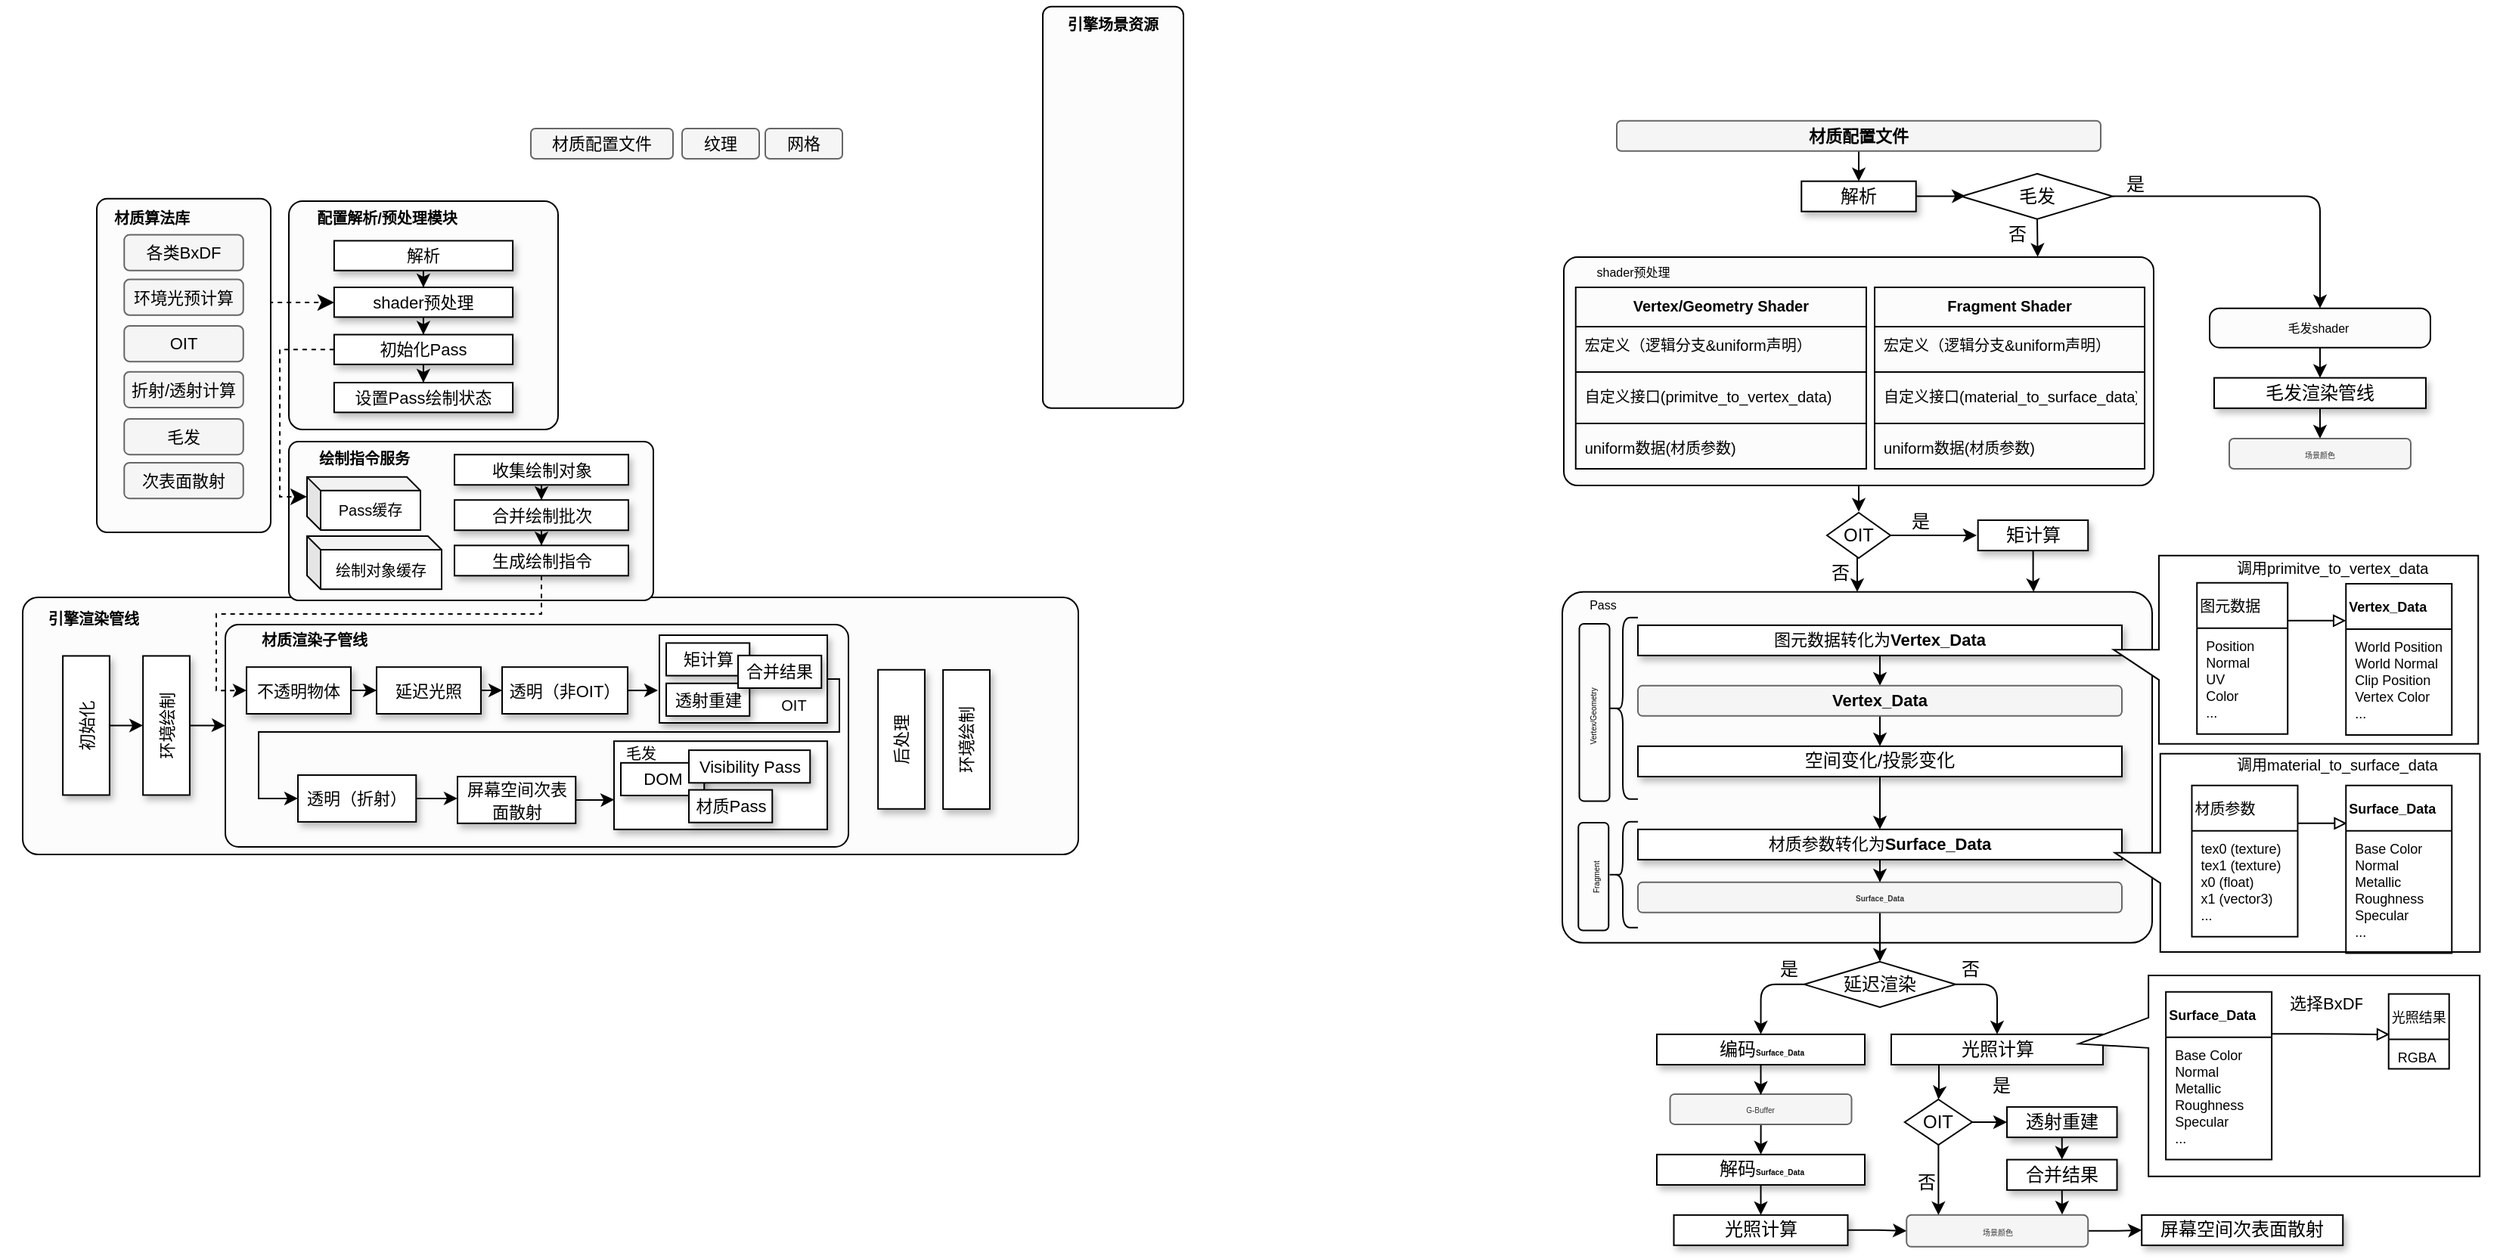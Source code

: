 <mxfile version="20.8.3" type="github">
  <diagram id="rjo74vok-zISJOvy7XTI" name="第 1 页">
    <mxGraphModel dx="2250" dy="990" grid="0" gridSize="10" guides="1" tooltips="1" connect="1" arrows="1" fold="1" page="0" pageScale="1" pageWidth="827" pageHeight="1169" math="0" shadow="0">
      <root>
        <mxCell id="0" />
        <mxCell id="1" parent="0" />
        <mxCell id="yg6qJDh1cPCUDTVsvtTC-159" value="" style="rounded=1;whiteSpace=wrap;html=1;shadow=0;glass=0;sketch=0;fontSize=5;fillColor=#FCFCFC;arcSize=6;" vertex="1" parent="1">
          <mxGeometry x="-969" y="321" width="698" height="170" as="geometry" />
        </mxCell>
        <mxCell id="tUKbnSFkeA9dqwj0QO37-302" style="edgeStyle=orthogonalEdgeStyle;rounded=1;orthogonalLoop=1;jettySize=auto;html=1;entryX=0.5;entryY=0;entryDx=0;entryDy=0;fontSize=8;endArrow=classic;endFill=1;" parent="1" source="tUKbnSFkeA9dqwj0QO37-298" target="tUKbnSFkeA9dqwj0QO37-287" edge="1">
          <mxGeometry relative="1" as="geometry" />
        </mxCell>
        <mxCell id="tUKbnSFkeA9dqwj0QO37-298" value="" style="rounded=1;whiteSpace=wrap;html=1;shadow=0;glass=0;sketch=0;fontSize=5;fillColor=#FCFCFC;arcSize=25;" parent="1" vertex="1">
          <mxGeometry x="477" y="129.84" width="146" height="26" as="geometry" />
        </mxCell>
        <mxCell id="tUKbnSFkeA9dqwj0QO37-283" style="edgeStyle=orthogonalEdgeStyle;rounded=1;orthogonalLoop=1;jettySize=auto;html=1;exitX=0.5;exitY=1;exitDx=0;exitDy=0;entryX=0.5;entryY=0;entryDx=0;entryDy=0;fontSize=8;endArrow=classic;endFill=1;" parent="1" target="tUKbnSFkeA9dqwj0QO37-48" edge="1">
          <mxGeometry relative="1" as="geometry">
            <mxPoint x="244" y="289.59" as="sourcePoint" />
          </mxGeometry>
        </mxCell>
        <mxCell id="yg6qJDh1cPCUDTVsvtTC-1" style="edgeStyle=orthogonalEdgeStyle;rounded=0;orthogonalLoop=1;jettySize=auto;html=1;exitX=0.5;exitY=1;exitDx=0;exitDy=0;fontSize=10;" edge="1" parent="1" source="tUKbnSFkeA9dqwj0QO37-219">
          <mxGeometry relative="1" as="geometry">
            <mxPoint x="245" y="264.364" as="targetPoint" />
          </mxGeometry>
        </mxCell>
        <mxCell id="tUKbnSFkeA9dqwj0QO37-219" value="" style="rounded=1;whiteSpace=wrap;html=1;shadow=0;glass=0;sketch=0;fontSize=5;fillColor=#FCFCFC;arcSize=6;" parent="1" vertex="1">
          <mxGeometry x="50" y="96" width="390" height="151" as="geometry" />
        </mxCell>
        <mxCell id="tUKbnSFkeA9dqwj0QO37-48" value="" style="rounded=1;whiteSpace=wrap;html=1;shadow=0;glass=0;sketch=0;fontSize=5;fillColor=#FCFCFC;arcSize=6;" parent="1" vertex="1">
          <mxGeometry x="49" y="317.43" width="390" height="232" as="geometry" />
        </mxCell>
        <mxCell id="tUKbnSFkeA9dqwj0QO37-85" style="edgeStyle=orthogonalEdgeStyle;rounded=1;orthogonalLoop=1;jettySize=auto;html=1;entryX=0.5;entryY=0;entryDx=0;entryDy=0;fontSize=17;" parent="1" source="tUKbnSFkeA9dqwj0QO37-31" target="tUKbnSFkeA9dqwj0QO37-55" edge="1">
          <mxGeometry relative="1" as="geometry" />
        </mxCell>
        <mxCell id="tUKbnSFkeA9dqwj0QO37-31" value="&lt;font style=&quot;font-size: 11px;&quot;&gt;&lt;span style=&quot;font-size: 11px;&quot;&gt;材质参数转化为&lt;/span&gt;&lt;b style=&quot;font-size: 11px;&quot;&gt;Surface_Data&lt;/b&gt;&lt;/font&gt;" style="rounded=0;whiteSpace=wrap;html=1;fontSize=12;glass=0;strokeWidth=1;shadow=1;" parent="1" vertex="1">
          <mxGeometry x="99" y="474.43" width="320" height="20" as="geometry" />
        </mxCell>
        <mxCell id="tUKbnSFkeA9dqwj0QO37-135" style="edgeStyle=orthogonalEdgeStyle;rounded=1;orthogonalLoop=1;jettySize=auto;html=1;entryX=0.5;entryY=0;entryDx=0;entryDy=0;fontSize=12;" parent="1" source="tUKbnSFkeA9dqwj0QO37-43" target="tUKbnSFkeA9dqwj0QO37-87" edge="1">
          <mxGeometry relative="1" as="geometry" />
        </mxCell>
        <mxCell id="tUKbnSFkeA9dqwj0QO37-43" value="G-Buffer" style="rounded=1;whiteSpace=wrap;html=1;shadow=0;glass=0;sketch=0;fontSize=5;fillColor=#f5f5f5;fontColor=#333333;strokeColor=#666666;" parent="1" vertex="1">
          <mxGeometry x="120.25" y="649.44" width="120" height="20" as="geometry" />
        </mxCell>
        <mxCell id="B5aVXFW-BJuEiM90mPMr-1" style="edgeStyle=orthogonalEdgeStyle;rounded=0;orthogonalLoop=1;jettySize=auto;html=1;entryX=0;entryY=0.5;entryDx=0;entryDy=0;" parent="1" source="tUKbnSFkeA9dqwj0QO37-46" target="tUKbnSFkeA9dqwj0QO37-68" edge="1">
          <mxGeometry relative="1" as="geometry" />
        </mxCell>
        <mxCell id="tUKbnSFkeA9dqwj0QO37-46" value="光照计算" style="rounded=0;whiteSpace=wrap;html=1;fontSize=12;glass=0;strokeWidth=1;shadow=1;" parent="1" vertex="1">
          <mxGeometry x="122.75" y="729.43" width="115" height="20" as="geometry" />
        </mxCell>
        <mxCell id="yg6qJDh1cPCUDTVsvtTC-13" style="edgeStyle=orthogonalEdgeStyle;rounded=0;orthogonalLoop=1;jettySize=auto;html=1;exitX=0.5;exitY=1;exitDx=0;exitDy=0;entryX=0.5;entryY=0;entryDx=0;entryDy=0;entryPerimeter=0;fontSize=10;" edge="1" parent="1" source="tUKbnSFkeA9dqwj0QO37-47" target="yg6qJDh1cPCUDTVsvtTC-11">
          <mxGeometry relative="1" as="geometry">
            <Array as="points">
              <mxPoint x="298" y="630" />
              <mxPoint x="298" y="650" />
            </Array>
          </mxGeometry>
        </mxCell>
        <mxCell id="tUKbnSFkeA9dqwj0QO37-47" value="光照计算" style="rounded=0;whiteSpace=wrap;html=1;fontSize=12;glass=0;strokeWidth=1;shadow=1;" parent="1" vertex="1">
          <mxGeometry x="266.5" y="609.93" width="140" height="20.079" as="geometry" />
        </mxCell>
        <mxCell id="tUKbnSFkeA9dqwj0QO37-50" value="Fragment" style="text;html=1;strokeColor=none;fillColor=none;align=center;verticalAlign=middle;whiteSpace=wrap;rounded=0;shadow=0;glass=0;sketch=0;fontSize=5;rotation=270;" parent="1" vertex="1">
          <mxGeometry x="40.26" y="490.59" width="60" height="30" as="geometry" />
        </mxCell>
        <mxCell id="tUKbnSFkeA9dqwj0QO37-128" value="" style="edgeStyle=orthogonalEdgeStyle;rounded=1;orthogonalLoop=1;jettySize=auto;html=1;fontSize=12;exitX=0.5;exitY=1;exitDx=0;exitDy=0;" parent="1" source="tUKbnSFkeA9dqwj0QO37-55" target="tUKbnSFkeA9dqwj0QO37-127" edge="1">
          <mxGeometry relative="1" as="geometry">
            <mxPoint x="259" y="541.93" as="sourcePoint" />
          </mxGeometry>
        </mxCell>
        <mxCell id="tUKbnSFkeA9dqwj0QO37-55" value="&lt;b&gt;Surface_Data&lt;/b&gt;" style="rounded=1;whiteSpace=wrap;html=1;shadow=0;glass=0;sketch=0;fontSize=5;fillColor=#f5f5f5;fontColor=#333333;strokeColor=#666666;" parent="1" vertex="1">
          <mxGeometry x="99" y="509.43" width="320" height="20" as="geometry" />
        </mxCell>
        <mxCell id="B5aVXFW-BJuEiM90mPMr-5" style="edgeStyle=orthogonalEdgeStyle;rounded=0;orthogonalLoop=1;jettySize=auto;html=1;" parent="1" source="tUKbnSFkeA9dqwj0QO37-68" target="B5aVXFW-BJuEiM90mPMr-4" edge="1">
          <mxGeometry relative="1" as="geometry" />
        </mxCell>
        <mxCell id="tUKbnSFkeA9dqwj0QO37-68" value="场景颜色" style="rounded=1;whiteSpace=wrap;html=1;shadow=0;glass=0;sketch=0;fontSize=5;fillColor=#f5f5f5;fontColor=#333333;strokeColor=#666666;" parent="1" vertex="1">
          <mxGeometry x="276.61" y="729.43" width="120" height="21" as="geometry" />
        </mxCell>
        <mxCell id="tUKbnSFkeA9dqwj0QO37-136" style="edgeStyle=orthogonalEdgeStyle;rounded=1;orthogonalLoop=1;jettySize=auto;html=1;entryX=0.5;entryY=0;entryDx=0;entryDy=0;fontSize=12;" parent="1" source="tUKbnSFkeA9dqwj0QO37-81" target="tUKbnSFkeA9dqwj0QO37-43" edge="1">
          <mxGeometry relative="1" as="geometry" />
        </mxCell>
        <mxCell id="tUKbnSFkeA9dqwj0QO37-81" value="编码&lt;b style=&quot;font-size: 5px;&quot;&gt;Surface_Data&lt;/b&gt;" style="rounded=0;whiteSpace=wrap;html=1;fontSize=12;glass=0;strokeWidth=1;shadow=1;" parent="1" vertex="1">
          <mxGeometry x="111.5" y="609.93" width="137.5" height="20.079" as="geometry" />
        </mxCell>
        <mxCell id="tUKbnSFkeA9dqwj0QO37-91" style="edgeStyle=orthogonalEdgeStyle;rounded=1;orthogonalLoop=1;jettySize=auto;html=1;exitX=0.5;exitY=1;exitDx=0;exitDy=0;entryX=0.5;entryY=0;entryDx=0;entryDy=0;fontSize=17;" parent="1" source="tUKbnSFkeA9dqwj0QO37-87" target="tUKbnSFkeA9dqwj0QO37-46" edge="1">
          <mxGeometry relative="1" as="geometry" />
        </mxCell>
        <mxCell id="tUKbnSFkeA9dqwj0QO37-87" value="解码&lt;b style=&quot;font-size: 5px;&quot;&gt;Surface_Data&lt;/b&gt;" style="rounded=0;whiteSpace=wrap;html=1;fontSize=12;glass=0;strokeWidth=1;shadow=1;" parent="1" vertex="1">
          <mxGeometry x="111.5" y="689.43" width="137.5" height="20.079" as="geometry" />
        </mxCell>
        <mxCell id="tUKbnSFkeA9dqwj0QO37-96" style="edgeStyle=orthogonalEdgeStyle;rounded=1;orthogonalLoop=1;jettySize=auto;html=1;entryX=0.5;entryY=0;entryDx=0;entryDy=0;fontSize=17;" parent="1" source="tUKbnSFkeA9dqwj0QO37-97" target="tUKbnSFkeA9dqwj0QO37-100" edge="1">
          <mxGeometry relative="1" as="geometry" />
        </mxCell>
        <mxCell id="tUKbnSFkeA9dqwj0QO37-97" value="&lt;font style=&quot;font-size: 11px;&quot;&gt;图元数据转化为&lt;b style=&quot;font-size: 11px;&quot;&gt;Vertex_Data&lt;/b&gt;&lt;/font&gt;" style="rounded=0;whiteSpace=wrap;html=1;fontSize=12;glass=0;strokeWidth=1;shadow=1;" parent="1" vertex="1">
          <mxGeometry x="99" y="339.43" width="320" height="20" as="geometry" />
        </mxCell>
        <mxCell id="tUKbnSFkeA9dqwj0QO37-103" style="edgeStyle=orthogonalEdgeStyle;rounded=1;orthogonalLoop=1;jettySize=auto;html=1;exitX=0.5;exitY=1;exitDx=0;exitDy=0;entryX=0.5;entryY=0;entryDx=0;entryDy=0;fontSize=11;" parent="1" source="tUKbnSFkeA9dqwj0QO37-98" target="tUKbnSFkeA9dqwj0QO37-31" edge="1">
          <mxGeometry relative="1" as="geometry" />
        </mxCell>
        <mxCell id="tUKbnSFkeA9dqwj0QO37-98" value="空间变化/投影变化" style="rounded=0;whiteSpace=wrap;html=1;fontSize=12;glass=0;strokeWidth=1;shadow=1;" parent="1" vertex="1">
          <mxGeometry x="99" y="419.43" width="320" height="20.079" as="geometry" />
        </mxCell>
        <mxCell id="tUKbnSFkeA9dqwj0QO37-102" value="" style="edgeStyle=orthogonalEdgeStyle;rounded=1;orthogonalLoop=1;jettySize=auto;html=1;fontSize=11;" parent="1" source="tUKbnSFkeA9dqwj0QO37-100" target="tUKbnSFkeA9dqwj0QO37-98" edge="1">
          <mxGeometry relative="1" as="geometry" />
        </mxCell>
        <mxCell id="tUKbnSFkeA9dqwj0QO37-100" value="&lt;b style=&quot;color: rgb(0, 0, 0); font-size: 11px;&quot;&gt;Vertex_Data&lt;/b&gt;" style="rounded=1;whiteSpace=wrap;html=1;shadow=0;glass=0;sketch=0;fontSize=5;fillColor=#f5f5f5;fontColor=#333333;strokeColor=#666666;" parent="1" vertex="1">
          <mxGeometry x="99" y="379.43" width="320" height="20" as="geometry" />
        </mxCell>
        <mxCell id="tUKbnSFkeA9dqwj0QO37-113" value="是" style="text;html=1;strokeColor=none;fillColor=none;align=center;verticalAlign=middle;whiteSpace=wrap;rounded=0;shadow=0;glass=0;dashed=1;sketch=0;fontSize=12;" parent="1" vertex="1">
          <mxGeometry x="169" y="551.93" width="60" height="30" as="geometry" />
        </mxCell>
        <mxCell id="tUKbnSFkeA9dqwj0QO37-115" value="否" style="text;html=1;strokeColor=none;fillColor=none;align=center;verticalAlign=middle;whiteSpace=wrap;rounded=0;shadow=0;glass=0;dashed=1;sketch=0;fontSize=12;" parent="1" vertex="1">
          <mxGeometry x="289" y="551.93" width="60" height="30" as="geometry" />
        </mxCell>
        <mxCell id="tUKbnSFkeA9dqwj0QO37-118" value="" style="shape=curlyBracket;whiteSpace=wrap;html=1;rounded=1;flipH=1;labelPosition=right;verticalLabelPosition=middle;align=left;verticalAlign=middle;shadow=0;glass=0;sketch=0;strokeColor=#030303;fontSize=12;fillColor=default;rotation=-180;" parent="1" vertex="1">
          <mxGeometry x="79" y="334.43" width="20" height="120" as="geometry" />
        </mxCell>
        <mxCell id="tUKbnSFkeA9dqwj0QO37-119" value="" style="shape=curlyBracket;whiteSpace=wrap;html=1;rounded=1;flipH=1;labelPosition=right;verticalLabelPosition=middle;align=left;verticalAlign=middle;shadow=0;glass=0;sketch=0;strokeColor=#030303;fontSize=12;fillColor=default;rotation=-180;" parent="1" vertex="1">
          <mxGeometry x="79" y="469.43" width="20" height="70" as="geometry" />
        </mxCell>
        <mxCell id="tUKbnSFkeA9dqwj0QO37-129" style="edgeStyle=orthogonalEdgeStyle;rounded=1;orthogonalLoop=1;jettySize=auto;html=1;entryX=0.5;entryY=0;entryDx=0;entryDy=0;fontSize=12;exitX=0;exitY=0.5;exitDx=0;exitDy=0;exitPerimeter=0;" parent="1" source="tUKbnSFkeA9dqwj0QO37-127" target="tUKbnSFkeA9dqwj0QO37-81" edge="1">
          <mxGeometry relative="1" as="geometry" />
        </mxCell>
        <mxCell id="tUKbnSFkeA9dqwj0QO37-130" style="edgeStyle=orthogonalEdgeStyle;rounded=1;orthogonalLoop=1;jettySize=auto;html=1;entryX=0.5;entryY=0;entryDx=0;entryDy=0;fontSize=12;exitX=1;exitY=0.5;exitDx=0;exitDy=0;exitPerimeter=0;" parent="1" source="tUKbnSFkeA9dqwj0QO37-127" target="tUKbnSFkeA9dqwj0QO37-47" edge="1">
          <mxGeometry relative="1" as="geometry" />
        </mxCell>
        <mxCell id="tUKbnSFkeA9dqwj0QO37-127" value="延迟渲染" style="strokeWidth=1;html=1;shape=mxgraph.flowchart.decision;whiteSpace=wrap;rounded=1;shadow=0;glass=0;sketch=0;strokeColor=#030303;fontSize=12;fillColor=default;" parent="1" vertex="1">
          <mxGeometry x="209" y="561.93" width="100" height="30" as="geometry" />
        </mxCell>
        <mxCell id="tUKbnSFkeA9dqwj0QO37-139" value="" style="rounded=1;whiteSpace=wrap;html=1;shadow=0;glass=0;sketch=0;strokeColor=default;strokeWidth=1;fontSize=12;fillColor=none;rotation=-90;" parent="1" vertex="1">
          <mxGeometry x="34" y="495.59" width="71.25" height="20" as="geometry" />
        </mxCell>
        <mxCell id="tUKbnSFkeA9dqwj0QO37-162" value="Vertex/Geometry Shader" style="swimlane;fontStyle=1;align=center;verticalAlign=top;childLayout=stackLayout;horizontal=1;startSize=26;horizontalStack=0;resizeParent=1;resizeParentMax=0;resizeLast=0;collapsible=1;marginBottom=0;rounded=0;shadow=0;glass=0;sketch=0;strokeColor=default;strokeWidth=1;fontSize=10;fillColor=none;swimlaneFillColor=none;" parent="1" vertex="1">
          <mxGeometry x="57.87" y="116" width="192.13" height="120" as="geometry" />
        </mxCell>
        <mxCell id="tUKbnSFkeA9dqwj0QO37-163" value="宏定义（逻辑分支&amp;uniform声明）" style="text;strokeColor=none;fillColor=none;align=left;verticalAlign=top;spacingLeft=4;spacingRight=4;overflow=hidden;rotatable=0;points=[[0,0.5],[1,0.5]];portConstraint=eastwest;rounded=1;shadow=0;glass=0;sketch=0;strokeWidth=1;fontSize=10;noLabel=0;" parent="tUKbnSFkeA9dqwj0QO37-162" vertex="1">
          <mxGeometry y="26" width="192.13" height="26" as="geometry" />
        </mxCell>
        <mxCell id="tUKbnSFkeA9dqwj0QO37-164" value="" style="line;strokeWidth=1;fillColor=none;align=left;verticalAlign=middle;spacingTop=-1;spacingLeft=3;spacingRight=3;rotatable=0;labelPosition=right;points=[];portConstraint=eastwest;strokeColor=inherit;rounded=1;shadow=0;glass=0;sketch=0;fontSize=12;" parent="tUKbnSFkeA9dqwj0QO37-162" vertex="1">
          <mxGeometry y="52" width="192.13" height="8" as="geometry" />
        </mxCell>
        <mxCell id="tUKbnSFkeA9dqwj0QO37-165" value="自定义接口(primitve_to_vertex_data)" style="text;strokeColor=none;fillColor=none;align=left;verticalAlign=top;spacingLeft=4;spacingRight=4;overflow=hidden;rotatable=0;points=[[0,0.5],[1,0.5]];portConstraint=eastwest;rounded=1;shadow=0;glass=0;sketch=0;strokeWidth=1;fontSize=10;" parent="tUKbnSFkeA9dqwj0QO37-162" vertex="1">
          <mxGeometry y="60" width="192.13" height="26" as="geometry" />
        </mxCell>
        <mxCell id="tUKbnSFkeA9dqwj0QO37-209" value="" style="line;strokeWidth=1;fillColor=none;align=left;verticalAlign=middle;spacingTop=-1;spacingLeft=3;spacingRight=3;rotatable=0;labelPosition=right;points=[];portConstraint=eastwest;strokeColor=inherit;rounded=1;shadow=0;glass=0;sketch=0;fontSize=12;" parent="tUKbnSFkeA9dqwj0QO37-162" vertex="1">
          <mxGeometry y="86" width="192.13" height="8" as="geometry" />
        </mxCell>
        <mxCell id="tUKbnSFkeA9dqwj0QO37-208" value="uniform数据(材质参数)" style="text;strokeColor=none;fillColor=none;align=left;verticalAlign=top;spacingLeft=4;spacingRight=4;overflow=hidden;rotatable=0;points=[[0,0.5],[1,0.5]];portConstraint=eastwest;rounded=1;shadow=0;glass=0;sketch=0;strokeWidth=1;fontSize=10;" parent="tUKbnSFkeA9dqwj0QO37-162" vertex="1">
          <mxGeometry y="94" width="192.13" height="26" as="geometry" />
        </mxCell>
        <mxCell id="tUKbnSFkeA9dqwj0QO37-178" value="" style="shape=callout;whiteSpace=wrap;html=1;perimeter=calloutPerimeter;rounded=1;shadow=0;glass=0;sketch=0;strokeColor=default;strokeWidth=1;fontSize=13;fillColor=default;rotation=90;arcSize=0;" parent="1" vertex="1">
          <mxGeometry x="471.8" y="235" width="124.5" height="241.13" as="geometry" />
        </mxCell>
        <mxCell id="tUKbnSFkeA9dqwj0QO37-160" value="Vertex_Data" style="swimlane;childLayout=stackLayout;horizontal=1;startSize=30;horizontalStack=0;rounded=0;fontSize=9;fontStyle=1;strokeWidth=1;resizeParent=0;resizeLast=1;shadow=0;dashed=0;align=left;glass=0;sketch=0;strokeColor=default;fillColor=none;" parent="1" vertex="1">
          <mxGeometry x="567.14" y="311.98" width="70" height="100" as="geometry" />
        </mxCell>
        <mxCell id="tUKbnSFkeA9dqwj0QO37-161" value="World Position&#xa;World Normal&#xa;Clip Position&#xa;Vertex Color&#xa;...&#xa;" style="align=left;strokeColor=none;fillColor=none;spacingLeft=4;fontSize=9;verticalAlign=top;resizable=0;rotatable=0;part=1;rounded=1;shadow=0;glass=0;sketch=0;strokeWidth=1;" parent="tUKbnSFkeA9dqwj0QO37-160" vertex="1">
          <mxGeometry y="30" width="70" height="70" as="geometry" />
        </mxCell>
        <mxCell id="tUKbnSFkeA9dqwj0QO37-183" style="edgeStyle=orthogonalEdgeStyle;rounded=1;orthogonalLoop=1;jettySize=auto;html=1;exitX=0.5;exitY=1;exitDx=0;exitDy=0;fontSize=9;" parent="tUKbnSFkeA9dqwj0QO37-160" edge="1">
          <mxGeometry relative="1" as="geometry">
            <mxPoint x="35" y="76.5" as="sourcePoint" />
            <mxPoint x="35" y="76.5" as="targetPoint" />
          </mxGeometry>
        </mxCell>
        <mxCell id="tUKbnSFkeA9dqwj0QO37-230" style="edgeStyle=orthogonalEdgeStyle;rounded=1;orthogonalLoop=1;jettySize=auto;html=1;exitX=1;exitY=0.25;exitDx=0;exitDy=0;entryX=0;entryY=0.25;entryDx=0;entryDy=0;fontSize=11;endArrow=block;endFill=0;" parent="1" source="tUKbnSFkeA9dqwj0QO37-180" target="tUKbnSFkeA9dqwj0QO37-160" edge="1">
          <mxGeometry relative="1" as="geometry" />
        </mxCell>
        <mxCell id="tUKbnSFkeA9dqwj0QO37-180" value="图元数据" style="swimlane;childLayout=stackLayout;horizontal=1;startSize=30;horizontalStack=0;rounded=0;fontSize=10;fontStyle=0;strokeWidth=1;resizeParent=0;resizeLast=1;shadow=0;dashed=0;align=left;glass=0;sketch=0;strokeColor=default;fillColor=none;" parent="1" vertex="1">
          <mxGeometry x="468.62" y="311.43" width="60" height="100" as="geometry" />
        </mxCell>
        <mxCell id="tUKbnSFkeA9dqwj0QO37-181" value="Position&#xa;Normal&#xa;UV&#xa;Color&#xa;...&#xa;&#xa;" style="align=left;strokeColor=none;fillColor=none;spacingLeft=4;fontSize=9;verticalAlign=top;resizable=0;rotatable=0;part=1;rounded=1;shadow=0;glass=0;sketch=0;strokeWidth=1;" parent="tUKbnSFkeA9dqwj0QO37-180" vertex="1">
          <mxGeometry y="30" width="60" height="70" as="geometry" />
        </mxCell>
        <mxCell id="tUKbnSFkeA9dqwj0QO37-194" value="" style="shape=callout;whiteSpace=wrap;html=1;perimeter=calloutPerimeter;rounded=1;shadow=0;glass=0;sketch=0;strokeColor=default;strokeWidth=1;fontSize=13;fillColor=default;rotation=90;arcSize=0;" parent="1" vertex="1">
          <mxGeometry x="469.5" y="369.25" width="131.102" height="241.338" as="geometry" />
        </mxCell>
        <mxCell id="tUKbnSFkeA9dqwj0QO37-188" value="Surface_Data" style="swimlane;childLayout=stackLayout;horizontal=1;startSize=30;horizontalStack=0;rounded=0;fontSize=9;fontStyle=1;strokeWidth=1;resizeParent=0;resizeLast=1;shadow=0;dashed=0;align=left;glass=0;sketch=0;strokeColor=default;fillColor=none;" parent="1" vertex="1">
          <mxGeometry x="567.14" y="445.43" width="70" height="110.88" as="geometry" />
        </mxCell>
        <mxCell id="tUKbnSFkeA9dqwj0QO37-189" value="Base Color&#xa;Normal&#xa;Metallic&#xa;Roughness&#xa;Specular&#xa;...&#xa;" style="align=left;strokeColor=none;fillColor=none;spacingLeft=4;fontSize=9;verticalAlign=top;resizable=0;rotatable=0;part=1;rounded=1;shadow=0;glass=0;sketch=0;strokeWidth=1;" parent="tUKbnSFkeA9dqwj0QO37-188" vertex="1">
          <mxGeometry y="30" width="70" height="80.88" as="geometry" />
        </mxCell>
        <mxCell id="tUKbnSFkeA9dqwj0QO37-190" style="edgeStyle=orthogonalEdgeStyle;rounded=1;orthogonalLoop=1;jettySize=auto;html=1;exitX=0.5;exitY=1;exitDx=0;exitDy=0;fontSize=9;" parent="tUKbnSFkeA9dqwj0QO37-188" source="tUKbnSFkeA9dqwj0QO37-189" target="tUKbnSFkeA9dqwj0QO37-189" edge="1">
          <mxGeometry relative="1" as="geometry" />
        </mxCell>
        <mxCell id="tUKbnSFkeA9dqwj0QO37-247" style="edgeStyle=orthogonalEdgeStyle;rounded=1;orthogonalLoop=1;jettySize=auto;html=1;exitX=1;exitY=0.25;exitDx=0;exitDy=0;fontSize=11;endArrow=block;endFill=0;entryX=0.009;entryY=0.223;entryDx=0;entryDy=0;entryPerimeter=0;" parent="1" source="tUKbnSFkeA9dqwj0QO37-191" target="tUKbnSFkeA9dqwj0QO37-188" edge="1">
          <mxGeometry relative="1" as="geometry">
            <mxPoint x="575.25" y="465.87" as="targetPoint" />
          </mxGeometry>
        </mxCell>
        <mxCell id="tUKbnSFkeA9dqwj0QO37-191" value="材质参数" style="swimlane;childLayout=stackLayout;horizontal=1;startSize=30;horizontalStack=0;rounded=0;fontSize=10;fontStyle=0;strokeWidth=1;resizeParent=0;resizeLast=1;shadow=0;dashed=0;align=left;glass=0;sketch=0;strokeColor=default;fillColor=none;" parent="1" vertex="1">
          <mxGeometry x="465.25" y="445.43" width="70" height="100" as="geometry" />
        </mxCell>
        <mxCell id="tUKbnSFkeA9dqwj0QO37-192" value="tex0 (texture)&#xa;tex1 (texture)&#xa;x0 (float)&#xa;x1 (vector3)&#xa;...&#xa;" style="align=left;strokeColor=none;fillColor=none;spacingLeft=4;fontSize=9;verticalAlign=top;resizable=0;rotatable=0;part=1;rounded=1;shadow=0;glass=0;sketch=0;strokeWidth=1;" parent="tUKbnSFkeA9dqwj0QO37-191" vertex="1">
          <mxGeometry y="30" width="70" height="70" as="geometry" />
        </mxCell>
        <mxCell id="tUKbnSFkeA9dqwj0QO37-195" value="" style="shape=callout;whiteSpace=wrap;html=1;perimeter=calloutPerimeter;rounded=1;shadow=0;glass=0;sketch=0;strokeColor=default;strokeWidth=1;fontSize=9;fillColor=default;rotation=90;position2=0.34;size=46;position=0.21;arcSize=0;" parent="1" vertex="1">
          <mxGeometry x="456.61" y="504.96" width="132.93" height="265" as="geometry" />
        </mxCell>
        <mxCell id="tUKbnSFkeA9dqwj0QO37-200" value="光照结果" style="swimlane;childLayout=stackLayout;horizontal=1;startSize=30;horizontalStack=0;rounded=0;fontSize=9;fontStyle=0;strokeWidth=1;resizeParent=0;resizeLast=1;shadow=0;dashed=0;align=left;glass=0;sketch=0;strokeColor=default;fillColor=none;" parent="1" vertex="1">
          <mxGeometry x="595.37" y="583.31" width="40" height="49.5" as="geometry" />
        </mxCell>
        <mxCell id="tUKbnSFkeA9dqwj0QO37-201" value="RGBA" style="align=left;strokeColor=none;fillColor=none;spacingLeft=4;fontSize=9;verticalAlign=top;resizable=0;rotatable=0;part=1;rounded=1;shadow=0;glass=0;sketch=0;strokeWidth=1;" parent="tUKbnSFkeA9dqwj0QO37-200" vertex="1">
          <mxGeometry y="30" width="40" height="19.5" as="geometry" />
        </mxCell>
        <mxCell id="tUKbnSFkeA9dqwj0QO37-202" style="edgeStyle=orthogonalEdgeStyle;rounded=1;orthogonalLoop=1;jettySize=auto;html=1;exitX=0.5;exitY=1;exitDx=0;exitDy=0;fontSize=9;" parent="tUKbnSFkeA9dqwj0QO37-200" source="tUKbnSFkeA9dqwj0QO37-201" target="tUKbnSFkeA9dqwj0QO37-201" edge="1">
          <mxGeometry relative="1" as="geometry" />
        </mxCell>
        <mxCell id="tUKbnSFkeA9dqwj0QO37-257" style="edgeStyle=orthogonalEdgeStyle;rounded=1;orthogonalLoop=1;jettySize=auto;html=1;exitX=1;exitY=0.25;exitDx=0;exitDy=0;entryX=0.016;entryY=0.54;entryDx=0;entryDy=0;entryPerimeter=0;fontSize=8;endArrow=block;endFill=0;" parent="1" source="tUKbnSFkeA9dqwj0QO37-205" target="tUKbnSFkeA9dqwj0QO37-200" edge="1">
          <mxGeometry relative="1" as="geometry" />
        </mxCell>
        <mxCell id="tUKbnSFkeA9dqwj0QO37-205" value="Surface_Data" style="swimlane;childLayout=stackLayout;horizontal=1;startSize=30;horizontalStack=0;rounded=0;fontSize=9;fontStyle=1;strokeWidth=1;resizeParent=0;resizeLast=1;shadow=0;dashed=0;align=left;glass=0;sketch=0;strokeColor=default;fillColor=none;" parent="1" vertex="1">
          <mxGeometry x="448.07" y="581.93" width="70" height="110.88" as="geometry" />
        </mxCell>
        <mxCell id="tUKbnSFkeA9dqwj0QO37-206" value="Base Color&#xa;Normal&#xa;Metallic&#xa;Roughness&#xa;Specular&#xa;...&#xa;" style="align=left;strokeColor=none;fillColor=none;spacingLeft=4;fontSize=9;verticalAlign=top;resizable=0;rotatable=0;part=1;rounded=1;shadow=0;glass=0;sketch=0;strokeWidth=1;" parent="tUKbnSFkeA9dqwj0QO37-205" vertex="1">
          <mxGeometry y="30" width="70" height="80.88" as="geometry" />
        </mxCell>
        <mxCell id="tUKbnSFkeA9dqwj0QO37-207" style="edgeStyle=orthogonalEdgeStyle;rounded=1;orthogonalLoop=1;jettySize=auto;html=1;exitX=0.5;exitY=1;exitDx=0;exitDy=0;fontSize=9;" parent="tUKbnSFkeA9dqwj0QO37-205" source="tUKbnSFkeA9dqwj0QO37-206" target="tUKbnSFkeA9dqwj0QO37-206" edge="1">
          <mxGeometry relative="1" as="geometry" />
        </mxCell>
        <mxCell id="tUKbnSFkeA9dqwj0QO37-210" value="Fragment Shader" style="swimlane;fontStyle=1;align=center;verticalAlign=top;childLayout=stackLayout;horizontal=1;startSize=26;horizontalStack=0;resizeParent=1;resizeParentMax=0;resizeLast=0;collapsible=1;marginBottom=0;rounded=0;shadow=0;glass=0;sketch=0;strokeColor=default;strokeWidth=1;fontSize=10;fillColor=none;swimlaneFillColor=none;" parent="1" vertex="1">
          <mxGeometry x="255.511" y="116" width="178.52" height="120" as="geometry" />
        </mxCell>
        <mxCell id="tUKbnSFkeA9dqwj0QO37-211" value="宏定义（逻辑分支&amp;uniform声明）" style="text;strokeColor=none;fillColor=none;align=left;verticalAlign=top;spacingLeft=4;spacingRight=4;overflow=hidden;rotatable=0;points=[[0,0.5],[1,0.5]];portConstraint=eastwest;rounded=1;shadow=0;glass=0;sketch=0;strokeWidth=1;fontSize=10;noLabel=0;" parent="tUKbnSFkeA9dqwj0QO37-210" vertex="1">
          <mxGeometry y="26" width="178.52" height="26" as="geometry" />
        </mxCell>
        <mxCell id="tUKbnSFkeA9dqwj0QO37-212" value="" style="line;strokeWidth=1;fillColor=none;align=left;verticalAlign=middle;spacingTop=-1;spacingLeft=3;spacingRight=3;rotatable=0;labelPosition=right;points=[];portConstraint=eastwest;strokeColor=inherit;rounded=1;shadow=0;glass=0;sketch=0;fontSize=12;" parent="tUKbnSFkeA9dqwj0QO37-210" vertex="1">
          <mxGeometry y="52" width="178.52" height="8" as="geometry" />
        </mxCell>
        <mxCell id="tUKbnSFkeA9dqwj0QO37-213" value="自定义接口(material_to_surface_data)" style="text;strokeColor=none;fillColor=none;align=left;verticalAlign=top;spacingLeft=4;spacingRight=4;overflow=hidden;rotatable=0;points=[[0,0.5],[1,0.5]];portConstraint=eastwest;rounded=1;shadow=0;glass=0;sketch=0;strokeWidth=1;fontSize=10;" parent="tUKbnSFkeA9dqwj0QO37-210" vertex="1">
          <mxGeometry y="60" width="178.52" height="26" as="geometry" />
        </mxCell>
        <mxCell id="tUKbnSFkeA9dqwj0QO37-214" value="" style="line;strokeWidth=1;fillColor=none;align=left;verticalAlign=middle;spacingTop=-1;spacingLeft=3;spacingRight=3;rotatable=0;labelPosition=right;points=[];portConstraint=eastwest;strokeColor=inherit;rounded=1;shadow=0;glass=0;sketch=0;fontSize=12;" parent="tUKbnSFkeA9dqwj0QO37-210" vertex="1">
          <mxGeometry y="86" width="178.52" height="8" as="geometry" />
        </mxCell>
        <mxCell id="tUKbnSFkeA9dqwj0QO37-215" value="uniform数据(材质参数)" style="text;strokeColor=none;fillColor=none;align=left;verticalAlign=top;spacingLeft=4;spacingRight=4;overflow=hidden;rotatable=0;points=[[0,0.5],[1,0.5]];portConstraint=eastwest;rounded=1;shadow=0;glass=0;sketch=0;strokeWidth=1;fontSize=10;" parent="tUKbnSFkeA9dqwj0QO37-210" vertex="1">
          <mxGeometry y="94" width="178.52" height="26" as="geometry" />
        </mxCell>
        <mxCell id="tUKbnSFkeA9dqwj0QO37-216" value="" style="rounded=1;whiteSpace=wrap;html=1;shadow=0;glass=0;sketch=0;strokeColor=default;strokeWidth=1;fontSize=12;fillColor=none;rotation=-90;" parent="1" vertex="1">
          <mxGeometry x="11.67" y="387.1" width="117.18" height="20" as="geometry" />
        </mxCell>
        <mxCell id="tUKbnSFkeA9dqwj0QO37-217" value="Vertex/Geometry" style="text;html=1;strokeColor=none;fillColor=none;align=center;verticalAlign=middle;whiteSpace=wrap;rounded=0;shadow=0;glass=0;sketch=0;fontSize=5;rotation=270;" parent="1" vertex="1">
          <mxGeometry x="34" y="384.43" width="70" height="30" as="geometry" />
        </mxCell>
        <mxCell id="tUKbnSFkeA9dqwj0QO37-249" value="调用primitve_to_vertex_data" style="text;strokeColor=none;fillColor=none;align=left;verticalAlign=top;spacingLeft=4;spacingRight=4;overflow=hidden;rotatable=0;points=[[0,0.5],[1,0.5]];portConstraint=eastwest;rounded=1;shadow=0;glass=0;sketch=0;strokeWidth=1;fontSize=10;" parent="1" vertex="1">
          <mxGeometry x="489" y="289.587" width="178.52" height="26" as="geometry" />
        </mxCell>
        <mxCell id="tUKbnSFkeA9dqwj0QO37-252" value="调用material_to_surface_data" style="text;strokeColor=none;fillColor=none;align=left;verticalAlign=top;spacingLeft=4;spacingRight=4;overflow=hidden;rotatable=0;points=[[0,0.5],[1,0.5]];portConstraint=eastwest;rounded=1;shadow=0;glass=0;sketch=0;strokeWidth=1;fontSize=10;" parent="1" vertex="1">
          <mxGeometry x="489" y="419.427" width="178.52" height="26" as="geometry" />
        </mxCell>
        <mxCell id="tUKbnSFkeA9dqwj0QO37-259" value="shader预处理" style="text;html=1;strokeColor=none;fillColor=none;align=center;verticalAlign=middle;whiteSpace=wrap;rounded=0;shadow=0;glass=0;sketch=0;strokeWidth=1;fontSize=8;" parent="1" vertex="1">
          <mxGeometry x="25" y="90.84" width="141.76" height="30" as="geometry" />
        </mxCell>
        <mxCell id="tUKbnSFkeA9dqwj0QO37-269" style="edgeStyle=orthogonalEdgeStyle;rounded=1;orthogonalLoop=1;jettySize=auto;html=1;entryX=0.5;entryY=0;entryDx=0;entryDy=0;fontSize=8;endArrow=classic;endFill=1;" parent="1" source="tUKbnSFkeA9dqwj0QO37-260" target="tUKbnSFkeA9dqwj0QO37-266" edge="1">
          <mxGeometry relative="1" as="geometry" />
        </mxCell>
        <mxCell id="tUKbnSFkeA9dqwj0QO37-260" value="&lt;b style=&quot;color: rgb(0, 0, 0); font-size: 11px;&quot;&gt;材质配置文件&lt;/b&gt;" style="rounded=1;whiteSpace=wrap;html=1;shadow=0;glass=0;sketch=0;fontSize=5;fillColor=#f5f5f5;fontColor=#333333;strokeColor=#666666;" parent="1" vertex="1">
          <mxGeometry x="85" y="5.84" width="320" height="20" as="geometry" />
        </mxCell>
        <mxCell id="tUKbnSFkeA9dqwj0QO37-261" value="选择BxDF" style="text;strokeColor=none;fillColor=none;align=left;verticalAlign=top;spacingLeft=4;spacingRight=4;overflow=hidden;rotatable=0;points=[[0,0.5],[1,0.5]];portConstraint=eastwest;rounded=1;shadow=0;glass=0;sketch=0;strokeWidth=1;fontSize=11;" parent="1" vertex="1">
          <mxGeometry x="524" y="576.43" width="59" height="26" as="geometry" />
        </mxCell>
        <mxCell id="tUKbnSFkeA9dqwj0QO37-290" style="edgeStyle=orthogonalEdgeStyle;rounded=1;orthogonalLoop=1;jettySize=auto;html=1;fontSize=8;endArrow=classic;endFill=1;entryX=0.026;entryY=0.492;entryDx=0;entryDy=0;entryPerimeter=0;" parent="1" source="tUKbnSFkeA9dqwj0QO37-266" target="tUKbnSFkeA9dqwj0QO37-285" edge="1">
          <mxGeometry relative="1" as="geometry">
            <mxPoint x="310" y="55.84" as="targetPoint" />
          </mxGeometry>
        </mxCell>
        <mxCell id="tUKbnSFkeA9dqwj0QO37-266" value="解析" style="rounded=0;whiteSpace=wrap;html=1;fontSize=12;glass=0;strokeWidth=1;shadow=1;" parent="1" vertex="1">
          <mxGeometry x="207.13" y="45.84" width="75.74" height="20" as="geometry" />
        </mxCell>
        <mxCell id="tUKbnSFkeA9dqwj0QO37-293" style="edgeStyle=orthogonalEdgeStyle;rounded=1;orthogonalLoop=1;jettySize=auto;html=1;exitX=0.5;exitY=1;exitDx=0;exitDy=0;exitPerimeter=0;fontSize=8;endArrow=classic;endFill=1;" parent="1" source="tUKbnSFkeA9dqwj0QO37-285" edge="1">
          <mxGeometry relative="1" as="geometry">
            <mxPoint x="363.31" y="95.84" as="targetPoint" />
          </mxGeometry>
        </mxCell>
        <mxCell id="tUKbnSFkeA9dqwj0QO37-306" style="edgeStyle=orthogonalEdgeStyle;rounded=1;orthogonalLoop=1;jettySize=auto;html=1;entryX=0.5;entryY=0;entryDx=0;entryDy=0;fontSize=8;endArrow=classic;endFill=1;" parent="1" source="tUKbnSFkeA9dqwj0QO37-285" target="tUKbnSFkeA9dqwj0QO37-298" edge="1">
          <mxGeometry relative="1" as="geometry" />
        </mxCell>
        <mxCell id="tUKbnSFkeA9dqwj0QO37-285" value="毛发" style="strokeWidth=1;html=1;shape=mxgraph.flowchart.decision;whiteSpace=wrap;rounded=1;shadow=0;glass=0;sketch=0;strokeColor=#030303;fontSize=12;fillColor=default;" parent="1" vertex="1">
          <mxGeometry x="313" y="40.84" width="100" height="30" as="geometry" />
        </mxCell>
        <mxCell id="tUKbnSFkeA9dqwj0QO37-307" style="edgeStyle=orthogonalEdgeStyle;rounded=1;orthogonalLoop=1;jettySize=auto;html=1;entryX=0.5;entryY=0;entryDx=0;entryDy=0;fontSize=8;endArrow=classic;endFill=1;" parent="1" source="tUKbnSFkeA9dqwj0QO37-287" target="tUKbnSFkeA9dqwj0QO37-289" edge="1">
          <mxGeometry relative="1" as="geometry" />
        </mxCell>
        <mxCell id="tUKbnSFkeA9dqwj0QO37-287" value="毛发渲染管线" style="rounded=0;whiteSpace=wrap;html=1;fontSize=12;glass=0;strokeWidth=1;shadow=1;" parent="1" vertex="1">
          <mxGeometry x="480.0" y="175.84" width="140" height="20.079" as="geometry" />
        </mxCell>
        <mxCell id="tUKbnSFkeA9dqwj0QO37-289" value="场景颜色" style="rounded=1;whiteSpace=wrap;html=1;shadow=0;glass=0;sketch=0;fontSize=5;fillColor=#f5f5f5;fontColor=#333333;strokeColor=#666666;" parent="1" vertex="1">
          <mxGeometry x="490.0" y="216" width="120" height="20" as="geometry" />
        </mxCell>
        <mxCell id="tUKbnSFkeA9dqwj0QO37-291" value="是" style="text;html=1;strokeColor=none;fillColor=none;align=center;verticalAlign=middle;whiteSpace=wrap;rounded=0;shadow=0;glass=0;dashed=1;sketch=0;fontSize=12;" parent="1" vertex="1">
          <mxGeometry x="397.607" y="32.842" width="60" height="30" as="geometry" />
        </mxCell>
        <mxCell id="tUKbnSFkeA9dqwj0QO37-292" value="否" style="text;html=1;strokeColor=none;fillColor=none;align=center;verticalAlign=middle;whiteSpace=wrap;rounded=0;shadow=0;glass=0;dashed=1;sketch=0;fontSize=12;" parent="1" vertex="1">
          <mxGeometry x="320" y="65.84" width="60" height="30" as="geometry" />
        </mxCell>
        <mxCell id="tUKbnSFkeA9dqwj0QO37-297" value="毛发shader" style="text;html=1;strokeColor=none;fillColor=none;align=center;verticalAlign=middle;whiteSpace=wrap;rounded=0;shadow=0;glass=0;sketch=0;strokeWidth=1;fontSize=8;" parent="1" vertex="1">
          <mxGeometry x="478.24" y="127.84" width="141.76" height="30" as="geometry" />
        </mxCell>
        <mxCell id="tUKbnSFkeA9dqwj0QO37-309" value="Pass" style="text;html=1;strokeColor=none;fillColor=none;align=center;verticalAlign=middle;whiteSpace=wrap;rounded=0;shadow=0;glass=0;sketch=0;strokeWidth=1;fontSize=8;" parent="1" vertex="1">
          <mxGeometry x="5" y="311.43" width="141.76" height="30" as="geometry" />
        </mxCell>
        <mxCell id="B5aVXFW-BJuEiM90mPMr-4" value="屏幕空间次表面散射" style="rounded=0;whiteSpace=wrap;html=1;fontSize=12;glass=0;strokeWidth=1;shadow=1;" parent="1" vertex="1">
          <mxGeometry x="432.12" y="729.43" width="133" height="20" as="geometry" />
        </mxCell>
        <mxCell id="yg6qJDh1cPCUDTVsvtTC-3" style="edgeStyle=orthogonalEdgeStyle;rounded=0;orthogonalLoop=1;jettySize=auto;html=1;exitX=1;exitY=0.5;exitDx=0;exitDy=0;exitPerimeter=0;fontSize=10;" edge="1" parent="1" source="yg6qJDh1cPCUDTVsvtTC-2">
          <mxGeometry relative="1" as="geometry">
            <mxPoint x="323" y="280" as="targetPoint" />
          </mxGeometry>
        </mxCell>
        <mxCell id="yg6qJDh1cPCUDTVsvtTC-2" value="OIT" style="strokeWidth=1;html=1;shape=mxgraph.flowchart.decision;whiteSpace=wrap;rounded=1;shadow=0;glass=0;sketch=0;strokeColor=#030303;fontSize=12;fillColor=default;" vertex="1" parent="1">
          <mxGeometry x="224" y="265" width="42" height="30" as="geometry" />
        </mxCell>
        <mxCell id="yg6qJDh1cPCUDTVsvtTC-23" style="edgeStyle=orthogonalEdgeStyle;rounded=0;orthogonalLoop=1;jettySize=auto;html=1;entryX=0.799;entryY=0;entryDx=0;entryDy=0;entryPerimeter=0;fontSize=10;" edge="1" parent="1" source="yg6qJDh1cPCUDTVsvtTC-4" target="tUKbnSFkeA9dqwj0QO37-48">
          <mxGeometry relative="1" as="geometry" />
        </mxCell>
        <mxCell id="yg6qJDh1cPCUDTVsvtTC-4" value="矩计算" style="rounded=0;whiteSpace=wrap;html=1;fontSize=12;glass=0;strokeWidth=1;shadow=1;" vertex="1" parent="1">
          <mxGeometry x="323.85" y="269.96" width="72.76" height="20.08" as="geometry" />
        </mxCell>
        <mxCell id="yg6qJDh1cPCUDTVsvtTC-9" value="是" style="text;html=1;strokeColor=none;fillColor=none;align=center;verticalAlign=middle;whiteSpace=wrap;rounded=0;shadow=0;glass=0;dashed=1;sketch=0;fontSize=12;" vertex="1" parent="1">
          <mxGeometry x="255.507" y="256.002" width="60" height="30" as="geometry" />
        </mxCell>
        <mxCell id="yg6qJDh1cPCUDTVsvtTC-10" value="否" style="text;html=1;strokeColor=none;fillColor=none;align=center;verticalAlign=middle;whiteSpace=wrap;rounded=0;shadow=0;glass=0;dashed=1;sketch=0;fontSize=12;" vertex="1" parent="1">
          <mxGeometry x="202.997" y="290.042" width="60" height="30" as="geometry" />
        </mxCell>
        <mxCell id="yg6qJDh1cPCUDTVsvtTC-14" value="" style="edgeStyle=orthogonalEdgeStyle;rounded=0;orthogonalLoop=1;jettySize=auto;html=1;fontSize=10;" edge="1" parent="1" source="yg6qJDh1cPCUDTVsvtTC-11" target="tUKbnSFkeA9dqwj0QO37-68">
          <mxGeometry relative="1" as="geometry">
            <Array as="points">
              <mxPoint x="298" y="722" />
              <mxPoint x="298" y="722" />
            </Array>
          </mxGeometry>
        </mxCell>
        <mxCell id="yg6qJDh1cPCUDTVsvtTC-11" value="OIT" style="strokeWidth=1;html=1;shape=mxgraph.flowchart.decision;whiteSpace=wrap;rounded=1;shadow=0;glass=0;sketch=0;strokeColor=#030303;fontSize=12;fillColor=default;" vertex="1" parent="1">
          <mxGeometry x="275.39" y="653" width="44.61" height="30" as="geometry" />
        </mxCell>
        <mxCell id="yg6qJDh1cPCUDTVsvtTC-17" value="透射重建" style="rounded=0;whiteSpace=wrap;html=1;fontSize=12;glass=0;strokeWidth=1;shadow=1;" vertex="1" parent="1">
          <mxGeometry x="343" y="657.96" width="72.76" height="20.08" as="geometry" />
        </mxCell>
        <mxCell id="yg6qJDh1cPCUDTVsvtTC-19" value="是" style="text;html=1;strokeColor=none;fillColor=none;align=center;verticalAlign=middle;whiteSpace=wrap;rounded=0;shadow=0;glass=0;dashed=1;sketch=0;fontSize=12;" vertex="1" parent="1">
          <mxGeometry x="323" y="632.81" width="33" height="23.19" as="geometry" />
        </mxCell>
        <mxCell id="yg6qJDh1cPCUDTVsvtTC-20" value="否" style="text;html=1;strokeColor=none;fillColor=none;align=center;verticalAlign=middle;whiteSpace=wrap;rounded=0;shadow=0;glass=0;dashed=1;sketch=0;fontSize=12;" vertex="1" parent="1">
          <mxGeometry x="259.997" y="692.812" width="60" height="30" as="geometry" />
        </mxCell>
        <mxCell id="yg6qJDh1cPCUDTVsvtTC-37" style="edgeStyle=orthogonalEdgeStyle;rounded=0;orthogonalLoop=1;jettySize=auto;html=1;exitX=0.5;exitY=1;exitDx=0;exitDy=0;entryX=0.857;entryY=-0.017;entryDx=0;entryDy=0;entryPerimeter=0;fontSize=10;" edge="1" parent="1" source="yg6qJDh1cPCUDTVsvtTC-24" target="tUKbnSFkeA9dqwj0QO37-68">
          <mxGeometry relative="1" as="geometry" />
        </mxCell>
        <mxCell id="yg6qJDh1cPCUDTVsvtTC-24" value="合并结果" style="rounded=0;whiteSpace=wrap;html=1;fontSize=12;glass=0;strokeWidth=1;shadow=1;" vertex="1" parent="1">
          <mxGeometry x="343" y="692.81" width="72.76" height="20.08" as="geometry" />
        </mxCell>
        <mxCell id="yg6qJDh1cPCUDTVsvtTC-27" value="" style="endArrow=classic;html=1;rounded=0;fontSize=10;exitX=1;exitY=0.5;exitDx=0;exitDy=0;exitPerimeter=0;entryX=0;entryY=0.5;entryDx=0;entryDy=0;" edge="1" parent="1" source="yg6qJDh1cPCUDTVsvtTC-11" target="yg6qJDh1cPCUDTVsvtTC-17">
          <mxGeometry width="50" height="50" relative="1" as="geometry">
            <mxPoint x="320" y="686" as="sourcePoint" />
            <mxPoint x="383" y="681" as="targetPoint" />
          </mxGeometry>
        </mxCell>
        <mxCell id="yg6qJDh1cPCUDTVsvtTC-28" value="" style="endArrow=classic;html=1;rounded=0;fontSize=10;exitX=0.5;exitY=1;exitDx=0;exitDy=0;entryX=0.5;entryY=0;entryDx=0;entryDy=0;" edge="1" parent="1" source="yg6qJDh1cPCUDTVsvtTC-17" target="yg6qJDh1cPCUDTVsvtTC-24">
          <mxGeometry width="50" height="50" relative="1" as="geometry">
            <mxPoint x="330" y="678" as="sourcePoint" />
            <mxPoint x="353" y="678" as="targetPoint" />
          </mxGeometry>
        </mxCell>
        <mxCell id="yg6qJDh1cPCUDTVsvtTC-38" value="&lt;span style=&quot;color: rgb(0, 0, 0); font-size: 11px;&quot;&gt;材质配置文件&lt;/span&gt;" style="rounded=1;whiteSpace=wrap;html=1;shadow=0;glass=0;sketch=0;fontSize=5;fillColor=#f5f5f5;fontColor=#333333;strokeColor=#666666;" vertex="1" parent="1">
          <mxGeometry x="-633" y="11" width="94" height="20" as="geometry" />
        </mxCell>
        <mxCell id="yg6qJDh1cPCUDTVsvtTC-41" value="&lt;font color=&quot;#000000&quot;&gt;&lt;span style=&quot;font-size: 11px;&quot;&gt;纹理&lt;/span&gt;&lt;/font&gt;" style="rounded=1;whiteSpace=wrap;html=1;shadow=0;glass=0;sketch=0;fontSize=5;fillColor=#f5f5f5;fontColor=#333333;strokeColor=#666666;" vertex="1" parent="1">
          <mxGeometry x="-533" y="11" width="51" height="20" as="geometry" />
        </mxCell>
        <mxCell id="yg6qJDh1cPCUDTVsvtTC-42" value="&lt;font color=&quot;#000000&quot;&gt;&lt;span style=&quot;font-size: 11px;&quot;&gt;网格&lt;/span&gt;&lt;/font&gt;" style="rounded=1;whiteSpace=wrap;html=1;shadow=0;glass=0;sketch=0;fontSize=5;fillColor=#f5f5f5;fontColor=#333333;strokeColor=#666666;" vertex="1" parent="1">
          <mxGeometry x="-478" y="11" width="51" height="20" as="geometry" />
        </mxCell>
        <mxCell id="yg6qJDh1cPCUDTVsvtTC-43" value="" style="rounded=1;whiteSpace=wrap;html=1;shadow=0;glass=0;sketch=0;fontSize=5;fillColor=#FCFCFC;arcSize=6;" vertex="1" parent="1">
          <mxGeometry x="-793" y="59" width="178" height="151" as="geometry" />
        </mxCell>
        <mxCell id="yg6qJDh1cPCUDTVsvtTC-78" style="edgeStyle=orthogonalEdgeStyle;rounded=0;orthogonalLoop=1;jettySize=auto;html=1;fontSize=10;" edge="1" parent="1" source="yg6qJDh1cPCUDTVsvtTC-44" target="yg6qJDh1cPCUDTVsvtTC-47">
          <mxGeometry relative="1" as="geometry" />
        </mxCell>
        <mxCell id="yg6qJDh1cPCUDTVsvtTC-44" value="&lt;span style=&quot;font-size: 11px;&quot;&gt;解析&lt;/span&gt;" style="rounded=0;whiteSpace=wrap;html=1;fontSize=12;glass=0;strokeWidth=1;shadow=1;" vertex="1" parent="1">
          <mxGeometry x="-763.06" y="85.2" width="118.11" height="19.685" as="geometry" />
        </mxCell>
        <mxCell id="yg6qJDh1cPCUDTVsvtTC-80" style="edgeStyle=orthogonalEdgeStyle;rounded=0;orthogonalLoop=1;jettySize=auto;html=1;fontSize=10;" edge="1" parent="1" source="yg6qJDh1cPCUDTVsvtTC-47" target="yg6qJDh1cPCUDTVsvtTC-65">
          <mxGeometry relative="1" as="geometry" />
        </mxCell>
        <mxCell id="yg6qJDh1cPCUDTVsvtTC-47" value="&lt;span style=&quot;font-size: 11px;&quot;&gt;shader预处理&lt;/span&gt;" style="rounded=0;whiteSpace=wrap;html=1;fontSize=12;glass=0;strokeWidth=1;shadow=1;" vertex="1" parent="1">
          <mxGeometry x="-763.06" y="116" width="118.11" height="19.685" as="geometry" />
        </mxCell>
        <mxCell id="yg6qJDh1cPCUDTVsvtTC-49" value="" style="rounded=1;whiteSpace=wrap;html=1;shadow=0;glass=0;sketch=0;fontSize=5;fillColor=#FCFCFC;arcSize=6;" vertex="1" parent="1">
          <mxGeometry x="-920" y="57.43" width="115" height="220.57" as="geometry" />
        </mxCell>
        <mxCell id="yg6qJDh1cPCUDTVsvtTC-51" value="&lt;span style=&quot;color: rgb(0, 0, 0); font-size: 11px;&quot;&gt;各类BxDF&lt;/span&gt;" style="rounded=1;whiteSpace=wrap;html=1;shadow=0;glass=0;sketch=0;fontSize=5;fillColor=#f5f5f5;fontColor=#333333;strokeColor=#666666;" vertex="1" parent="1">
          <mxGeometry x="-901.87" y="81.26" width="78.74" height="23.622" as="geometry" />
        </mxCell>
        <mxCell id="yg6qJDh1cPCUDTVsvtTC-53" value="&lt;font color=&quot;#000000&quot;&gt;&lt;span style=&quot;font-size: 11px;&quot;&gt;折射/透射计算&lt;/span&gt;&lt;/font&gt;" style="rounded=1;whiteSpace=wrap;html=1;shadow=0;glass=0;sketch=0;fontSize=5;fillColor=#f5f5f5;fontColor=#333333;strokeColor=#666666;" vertex="1" parent="1">
          <mxGeometry x="-901.87" y="171.84" width="78.74" height="23.622" as="geometry" />
        </mxCell>
        <mxCell id="yg6qJDh1cPCUDTVsvtTC-54" value="&lt;span style=&quot;color: rgb(0, 0, 0); font-size: 11px;&quot;&gt;毛发&lt;/span&gt;" style="rounded=1;whiteSpace=wrap;html=1;shadow=0;glass=0;sketch=0;fontSize=5;fillColor=#f5f5f5;fontColor=#333333;strokeColor=#666666;" vertex="1" parent="1">
          <mxGeometry x="-901.87" y="203" width="78.74" height="23.622" as="geometry" />
        </mxCell>
        <mxCell id="yg6qJDh1cPCUDTVsvtTC-55" value="&lt;span style=&quot;color: rgb(0, 0, 0); font-size: 11px;&quot;&gt;OIT&lt;/span&gt;" style="rounded=1;whiteSpace=wrap;html=1;shadow=0;glass=0;sketch=0;fontSize=5;fillColor=#f5f5f5;fontColor=#333333;strokeColor=#666666;" vertex="1" parent="1">
          <mxGeometry x="-901.87" y="141.45" width="78.74" height="23.622" as="geometry" />
        </mxCell>
        <mxCell id="yg6qJDh1cPCUDTVsvtTC-57" value="&lt;span style=&quot;color: rgb(0, 0, 0); font-size: 11px;&quot;&gt;次表面散射&lt;/span&gt;" style="rounded=1;whiteSpace=wrap;html=1;shadow=0;glass=0;sketch=0;fontSize=5;fillColor=#f5f5f5;fontColor=#333333;strokeColor=#666666;" vertex="1" parent="1">
          <mxGeometry x="-901.87" y="232" width="78.74" height="23.622" as="geometry" />
        </mxCell>
        <mxCell id="yg6qJDh1cPCUDTVsvtTC-58" value="&lt;b&gt;材质算法库&lt;/b&gt;" style="text;html=1;strokeColor=none;fillColor=none;align=center;verticalAlign=middle;whiteSpace=wrap;rounded=0;fontSize=10;" vertex="1" parent="1">
          <mxGeometry x="-920" y="55.26" width="73" height="30" as="geometry" />
        </mxCell>
        <mxCell id="yg6qJDh1cPCUDTVsvtTC-59" value="&lt;b&gt;配置解析/预处理模块&lt;/b&gt;" style="text;html=1;strokeColor=none;fillColor=none;align=center;verticalAlign=middle;whiteSpace=wrap;rounded=0;fontSize=10;" vertex="1" parent="1">
          <mxGeometry x="-790" y="55.26" width="124" height="30" as="geometry" />
        </mxCell>
        <mxCell id="yg6qJDh1cPCUDTVsvtTC-60" value="" style="rounded=1;whiteSpace=wrap;html=1;shadow=0;glass=0;sketch=0;fontSize=5;fillColor=#FCFCFC;arcSize=6;" vertex="1" parent="1">
          <mxGeometry x="-793" y="218" width="241" height="105" as="geometry" />
        </mxCell>
        <mxCell id="yg6qJDh1cPCUDTVsvtTC-63" value="&lt;b&gt;绘制指令服务&lt;/b&gt;" style="text;html=1;strokeColor=none;fillColor=none;align=center;verticalAlign=middle;whiteSpace=wrap;rounded=0;fontSize=10;" vertex="1" parent="1">
          <mxGeometry x="-805.5" y="214" width="124" height="30" as="geometry" />
        </mxCell>
        <mxCell id="yg6qJDh1cPCUDTVsvtTC-64" value="Pass缓存" style="shape=cube;whiteSpace=wrap;html=1;boundedLbl=1;backgroundOutline=1;darkOpacity=0.05;darkOpacity2=0.1;fontSize=10;size=9;" vertex="1" parent="1">
          <mxGeometry x="-781" y="241.43" width="75" height="35.08" as="geometry" />
        </mxCell>
        <mxCell id="yg6qJDh1cPCUDTVsvtTC-81" style="edgeStyle=orthogonalEdgeStyle;rounded=0;orthogonalLoop=1;jettySize=auto;html=1;fontSize=10;" edge="1" parent="1" source="yg6qJDh1cPCUDTVsvtTC-65" target="yg6qJDh1cPCUDTVsvtTC-48">
          <mxGeometry relative="1" as="geometry" />
        </mxCell>
        <mxCell id="yg6qJDh1cPCUDTVsvtTC-65" value="&lt;span style=&quot;font-size: 11px;&quot;&gt;初始化Pass&lt;/span&gt;" style="rounded=0;whiteSpace=wrap;html=1;fontSize=12;glass=0;strokeWidth=1;shadow=1;" vertex="1" parent="1">
          <mxGeometry x="-763.06" y="147.26" width="118.11" height="19.685" as="geometry" />
        </mxCell>
        <mxCell id="yg6qJDh1cPCUDTVsvtTC-89" style="edgeStyle=orthogonalEdgeStyle;rounded=0;orthogonalLoop=1;jettySize=auto;html=1;entryX=0.5;entryY=0;entryDx=0;entryDy=0;dashed=1;fontSize=10;" edge="1" parent="1" source="yg6qJDh1cPCUDTVsvtTC-67" target="yg6qJDh1cPCUDTVsvtTC-68">
          <mxGeometry relative="1" as="geometry" />
        </mxCell>
        <mxCell id="yg6qJDh1cPCUDTVsvtTC-67" value="&lt;span style=&quot;font-size: 11px;&quot;&gt;收集绘制对象&lt;/span&gt;" style="rounded=0;whiteSpace=wrap;html=1;fontSize=12;glass=0;strokeWidth=1;shadow=1;" vertex="1" parent="1">
          <mxGeometry x="-683.5" y="226.62" width="115" height="20" as="geometry" />
        </mxCell>
        <mxCell id="yg6qJDh1cPCUDTVsvtTC-90" style="edgeStyle=orthogonalEdgeStyle;rounded=0;orthogonalLoop=1;jettySize=auto;html=1;entryX=0.5;entryY=0;entryDx=0;entryDy=0;dashed=1;fontSize=10;" edge="1" parent="1" source="yg6qJDh1cPCUDTVsvtTC-68" target="yg6qJDh1cPCUDTVsvtTC-88">
          <mxGeometry relative="1" as="geometry" />
        </mxCell>
        <mxCell id="yg6qJDh1cPCUDTVsvtTC-68" value="&lt;span style=&quot;font-size: 11px;&quot;&gt;合并绘制批次&lt;/span&gt;" style="rounded=0;whiteSpace=wrap;html=1;fontSize=12;glass=0;strokeWidth=1;shadow=1;" vertex="1" parent="1">
          <mxGeometry x="-683.5" y="256.62" width="115" height="20" as="geometry" />
        </mxCell>
        <mxCell id="yg6qJDh1cPCUDTVsvtTC-70" value="" style="rounded=1;whiteSpace=wrap;html=1;shadow=0;glass=0;sketch=0;fontSize=5;fillColor=#FCFCFC;arcSize=6;" vertex="1" parent="1">
          <mxGeometry x="-294.5" y="-69.58" width="93" height="265.5" as="geometry" />
        </mxCell>
        <mxCell id="yg6qJDh1cPCUDTVsvtTC-71" value="&lt;b&gt;引擎场景资源&lt;/b&gt;" style="text;html=1;strokeColor=none;fillColor=none;align=center;verticalAlign=middle;whiteSpace=wrap;rounded=0;fontSize=10;" vertex="1" parent="1">
          <mxGeometry x="-310" y="-73.38" width="124" height="30" as="geometry" />
        </mxCell>
        <mxCell id="yg6qJDh1cPCUDTVsvtTC-72" value="&lt;span style=&quot;color: rgb(0, 0, 0); font-size: 11px;&quot;&gt;环境光预计算&lt;/span&gt;" style="rounded=1;whiteSpace=wrap;html=1;shadow=0;glass=0;sketch=0;fontSize=5;fillColor=#f5f5f5;fontColor=#333333;strokeColor=#666666;" vertex="1" parent="1">
          <mxGeometry x="-901.87" y="110.8" width="78.74" height="23.622" as="geometry" />
        </mxCell>
        <mxCell id="yg6qJDh1cPCUDTVsvtTC-73" value="" style="rounded=1;whiteSpace=wrap;html=1;shadow=0;glass=0;sketch=0;fontSize=5;fillColor=#FCFCFC;arcSize=6;" vertex="1" parent="1">
          <mxGeometry x="-835" y="339" width="412" height="147" as="geometry" />
        </mxCell>
        <mxCell id="yg6qJDh1cPCUDTVsvtTC-75" value="绘制对象缓存" style="shape=cube;whiteSpace=wrap;html=1;boundedLbl=1;backgroundOutline=1;darkOpacity=0.05;darkOpacity2=0.1;fontSize=10;size=9;" vertex="1" parent="1">
          <mxGeometry x="-781" y="280.51" width="89" height="35.08" as="geometry" />
        </mxCell>
        <mxCell id="yg6qJDh1cPCUDTVsvtTC-48" value="&lt;span style=&quot;font-size: 11px;&quot;&gt;设置Pass绘制状态&lt;/span&gt;" style="rounded=0;whiteSpace=wrap;html=1;fontSize=12;glass=0;strokeWidth=1;shadow=1;" vertex="1" parent="1">
          <mxGeometry x="-763.06" y="179" width="118.11" height="19.685" as="geometry" />
        </mxCell>
        <mxCell id="yg6qJDh1cPCUDTVsvtTC-85" value="" style="edgeStyle=elbowEdgeStyle;elbow=vertical;endArrow=classic;html=1;curved=0;rounded=0;endSize=8;startSize=8;fontSize=10;exitX=0;exitY=0.5;exitDx=0;exitDy=0;entryX=0;entryY=0;entryDx=0;entryDy=13.04;entryPerimeter=0;dashed=1;" edge="1" parent="1" source="yg6qJDh1cPCUDTVsvtTC-65" target="yg6qJDh1cPCUDTVsvtTC-64">
          <mxGeometry width="50" height="50" relative="1" as="geometry">
            <mxPoint x="-793" y="170.84" as="sourcePoint" />
            <mxPoint x="-743" y="120.84" as="targetPoint" />
            <Array as="points">
              <mxPoint x="-799" y="205" />
            </Array>
          </mxGeometry>
        </mxCell>
        <mxCell id="yg6qJDh1cPCUDTVsvtTC-88" value="&lt;span style=&quot;font-size: 11px;&quot;&gt;生成绘制指令&lt;/span&gt;" style="rounded=0;whiteSpace=wrap;html=1;fontSize=12;glass=0;strokeWidth=1;shadow=1;" vertex="1" parent="1">
          <mxGeometry x="-683.5" y="286.67" width="115" height="20" as="geometry" />
        </mxCell>
        <mxCell id="yg6qJDh1cPCUDTVsvtTC-91" value="&lt;b&gt;材质渲染子管线&lt;/b&gt;" style="text;html=1;strokeColor=none;fillColor=none;align=center;verticalAlign=middle;whiteSpace=wrap;rounded=0;fontSize=10;" vertex="1" parent="1">
          <mxGeometry x="-838" y="334.43" width="124" height="30" as="geometry" />
        </mxCell>
        <mxCell id="yg6qJDh1cPCUDTVsvtTC-98" style="edgeStyle=orthogonalEdgeStyle;rounded=0;orthogonalLoop=1;jettySize=auto;html=1;fontSize=10;" edge="1" parent="1" source="yg6qJDh1cPCUDTVsvtTC-92" target="yg6qJDh1cPCUDTVsvtTC-93">
          <mxGeometry relative="1" as="geometry" />
        </mxCell>
        <mxCell id="yg6qJDh1cPCUDTVsvtTC-92" value="&lt;span style=&quot;font-size: 11px;&quot;&gt;不透明物体&lt;/span&gt;" style="rounded=0;whiteSpace=wrap;html=1;fontSize=12;glass=0;strokeWidth=1;shadow=1;" vertex="1" parent="1">
          <mxGeometry x="-821" y="367.1" width="69" height="30.9" as="geometry" />
        </mxCell>
        <mxCell id="yg6qJDh1cPCUDTVsvtTC-113" style="edgeStyle=orthogonalEdgeStyle;rounded=0;orthogonalLoop=1;jettySize=auto;html=1;fontSize=10;" edge="1" parent="1" source="yg6qJDh1cPCUDTVsvtTC-93" target="yg6qJDh1cPCUDTVsvtTC-95">
          <mxGeometry relative="1" as="geometry" />
        </mxCell>
        <mxCell id="yg6qJDh1cPCUDTVsvtTC-93" value="&lt;span style=&quot;font-size: 11px;&quot;&gt;延迟光照&lt;/span&gt;" style="rounded=0;whiteSpace=wrap;html=1;fontSize=12;glass=0;strokeWidth=1;shadow=1;" vertex="1" parent="1">
          <mxGeometry x="-735" y="367.1" width="69" height="30.9" as="geometry" />
        </mxCell>
        <mxCell id="yg6qJDh1cPCUDTVsvtTC-143" style="edgeStyle=orthogonalEdgeStyle;rounded=0;orthogonalLoop=1;jettySize=auto;html=1;entryX=-0.017;entryY=0.625;entryDx=0;entryDy=0;entryPerimeter=0;fontSize=11;" edge="1" parent="1" source="yg6qJDh1cPCUDTVsvtTC-95" target="yg6qJDh1cPCUDTVsvtTC-104">
          <mxGeometry relative="1" as="geometry" />
        </mxCell>
        <mxCell id="yg6qJDh1cPCUDTVsvtTC-147" style="edgeStyle=orthogonalEdgeStyle;rounded=0;orthogonalLoop=1;jettySize=auto;html=1;entryX=0;entryY=0.5;entryDx=0;entryDy=0;fontSize=11;exitX=0.5;exitY=1;exitDx=0;exitDy=0;dashed=1;" edge="1" parent="1" source="yg6qJDh1cPCUDTVsvtTC-88" target="yg6qJDh1cPCUDTVsvtTC-92">
          <mxGeometry relative="1" as="geometry">
            <Array as="points">
              <mxPoint x="-626" y="332" />
              <mxPoint x="-841" y="332" />
              <mxPoint x="-841" y="383" />
            </Array>
          </mxGeometry>
        </mxCell>
        <mxCell id="yg6qJDh1cPCUDTVsvtTC-95" value="&lt;span style=&quot;font-size: 11px;&quot;&gt;透明（非OIT）&lt;/span&gt;" style="rounded=0;whiteSpace=wrap;html=1;fontSize=12;glass=0;strokeWidth=1;shadow=1;" vertex="1" parent="1">
          <mxGeometry x="-652" y="367.1" width="83" height="30.9" as="geometry" />
        </mxCell>
        <mxCell id="yg6qJDh1cPCUDTVsvtTC-111" style="edgeStyle=orthogonalEdgeStyle;rounded=0;orthogonalLoop=1;jettySize=auto;html=1;entryX=0;entryY=0.5;entryDx=0;entryDy=0;fontSize=10;exitX=1;exitY=0.5;exitDx=0;exitDy=0;" edge="1" parent="1" source="yg6qJDh1cPCUDTVsvtTC-104" target="yg6qJDh1cPCUDTVsvtTC-108">
          <mxGeometry relative="1" as="geometry">
            <Array as="points">
              <mxPoint x="-437" y="375" />
              <mxPoint x="-429" y="375" />
              <mxPoint x="-429" y="410" />
              <mxPoint x="-813" y="410" />
              <mxPoint x="-813" y="454" />
            </Array>
          </mxGeometry>
        </mxCell>
        <mxCell id="yg6qJDh1cPCUDTVsvtTC-104" value="" style="rounded=0;whiteSpace=wrap;html=1;fontSize=12;glass=0;strokeWidth=1;shadow=1;" vertex="1" parent="1">
          <mxGeometry x="-548" y="346" width="111" height="58" as="geometry" />
        </mxCell>
        <mxCell id="yg6qJDh1cPCUDTVsvtTC-100" value="&lt;span style=&quot;font-size: 11px;&quot;&gt;矩计算&lt;/span&gt;" style="rounded=0;whiteSpace=wrap;html=1;fontSize=12;glass=0;strokeWidth=1;shadow=1;rotation=0;" vertex="1" parent="1">
          <mxGeometry x="-543.5" y="351.2" width="55.118" height="21.57" as="geometry" />
        </mxCell>
        <mxCell id="yg6qJDh1cPCUDTVsvtTC-101" value="&lt;span style=&quot;font-size: 11px;&quot;&gt;透射重建&lt;/span&gt;" style="rounded=0;whiteSpace=wrap;html=1;fontSize=12;glass=0;strokeWidth=1;shadow=1;rotation=0;" vertex="1" parent="1">
          <mxGeometry x="-543.5" y="377.86" width="55.118" height="21.57" as="geometry" />
        </mxCell>
        <mxCell id="yg6qJDh1cPCUDTVsvtTC-102" value="&lt;span style=&quot;font-size: 11px;&quot;&gt;合并结果&lt;/span&gt;" style="rounded=0;whiteSpace=wrap;html=1;fontSize=12;glass=0;strokeWidth=1;shadow=1;rotation=0;" vertex="1" parent="1">
          <mxGeometry x="-496" y="359.43" width="55.118" height="21.57" as="geometry" />
        </mxCell>
        <mxCell id="yg6qJDh1cPCUDTVsvtTC-116" style="edgeStyle=orthogonalEdgeStyle;rounded=0;orthogonalLoop=1;jettySize=auto;html=1;entryX=0;entryY=0.5;entryDx=0;entryDy=0;fontSize=10;" edge="1" parent="1" source="yg6qJDh1cPCUDTVsvtTC-108">
          <mxGeometry relative="1" as="geometry">
            <mxPoint x="-681.5" y="453.98" as="targetPoint" />
          </mxGeometry>
        </mxCell>
        <mxCell id="yg6qJDh1cPCUDTVsvtTC-108" value="&lt;span style=&quot;font-size: 11px;&quot;&gt;透明（折射）&lt;/span&gt;" style="rounded=0;whiteSpace=wrap;html=1;fontSize=12;glass=0;strokeWidth=1;shadow=1;" vertex="1" parent="1">
          <mxGeometry x="-787" y="438.53" width="78.13" height="30.9" as="geometry" />
        </mxCell>
        <mxCell id="yg6qJDh1cPCUDTVsvtTC-145" style="edgeStyle=orthogonalEdgeStyle;rounded=0;orthogonalLoop=1;jettySize=auto;html=1;entryX=0.001;entryY=0.663;entryDx=0;entryDy=0;entryPerimeter=0;fontSize=11;" edge="1" parent="1" source="yg6qJDh1cPCUDTVsvtTC-110" target="yg6qJDh1cPCUDTVsvtTC-136">
          <mxGeometry relative="1" as="geometry" />
        </mxCell>
        <mxCell id="yg6qJDh1cPCUDTVsvtTC-110" value="&lt;span style=&quot;font-size: 11px;&quot;&gt;屏幕空间次表面散射&lt;/span&gt;" style="rounded=0;whiteSpace=wrap;html=1;fontSize=12;glass=0;strokeWidth=1;shadow=1;" vertex="1" parent="1">
          <mxGeometry x="-681.5" y="439.51" width="78.13" height="30.9" as="geometry" />
        </mxCell>
        <mxCell id="yg6qJDh1cPCUDTVsvtTC-115" value="OIT" style="text;html=1;strokeColor=none;fillColor=none;align=center;verticalAlign=middle;whiteSpace=wrap;rounded=0;fontSize=10;rotation=0;" vertex="1" parent="1">
          <mxGeometry x="-521" y="377.1" width="124" height="30" as="geometry" />
        </mxCell>
        <mxCell id="yg6qJDh1cPCUDTVsvtTC-136" value="" style="rounded=0;whiteSpace=wrap;html=1;fontSize=12;glass=0;strokeWidth=1;shadow=1;" vertex="1" parent="1">
          <mxGeometry x="-578" y="416.1" width="141" height="58.33" as="geometry" />
        </mxCell>
        <mxCell id="yg6qJDh1cPCUDTVsvtTC-137" value="&lt;span style=&quot;font-size: 11px;&quot;&gt;DOM&lt;/span&gt;" style="rounded=0;whiteSpace=wrap;html=1;fontSize=12;glass=0;strokeWidth=1;shadow=1;rotation=0;" vertex="1" parent="1">
          <mxGeometry x="-573.5" y="430.43" width="55.118" height="21.57" as="geometry" />
        </mxCell>
        <mxCell id="yg6qJDh1cPCUDTVsvtTC-138" value="&lt;span style=&quot;font-size: 11px;&quot;&gt;材质Pass&lt;/span&gt;" style="rounded=0;whiteSpace=wrap;html=1;fontSize=12;glass=0;strokeWidth=1;shadow=1;rotation=0;" vertex="1" parent="1">
          <mxGeometry x="-528.5" y="448.29" width="55.118" height="21.57" as="geometry" />
        </mxCell>
        <mxCell id="yg6qJDh1cPCUDTVsvtTC-139" value="&lt;span style=&quot;font-size: 11px;&quot;&gt;Visibility Pass&lt;/span&gt;" style="rounded=0;whiteSpace=wrap;html=1;fontSize=12;glass=0;strokeWidth=1;shadow=1;rotation=0;" vertex="1" parent="1">
          <mxGeometry x="-528.5" y="422.07" width="80.12" height="21.57" as="geometry" />
        </mxCell>
        <mxCell id="yg6qJDh1cPCUDTVsvtTC-140" value="毛发" style="text;html=1;strokeColor=none;fillColor=none;align=center;verticalAlign=middle;whiteSpace=wrap;rounded=0;fontSize=10;rotation=0;" vertex="1" parent="1">
          <mxGeometry x="-622" y="408.96" width="124" height="30" as="geometry" />
        </mxCell>
        <mxCell id="yg6qJDh1cPCUDTVsvtTC-148" value="" style="edgeStyle=elbowEdgeStyle;elbow=vertical;endArrow=classic;html=1;curved=0;rounded=0;endSize=8;startSize=8;fontSize=10;entryX=0;entryY=0.5;entryDx=0;entryDy=0;dashed=1;exitX=1;exitY=0.25;exitDx=0;exitDy=0;" edge="1" parent="1" source="yg6qJDh1cPCUDTVsvtTC-49" target="yg6qJDh1cPCUDTVsvtTC-47">
          <mxGeometry width="50" height="50" relative="1" as="geometry">
            <mxPoint x="-753.06" y="167.103" as="sourcePoint" />
            <mxPoint x="-771" y="264.47" as="targetPoint" />
            <Array as="points">
              <mxPoint x="-780" y="126" />
            </Array>
          </mxGeometry>
        </mxCell>
        <mxCell id="yg6qJDh1cPCUDTVsvtTC-157" style="edgeStyle=orthogonalEdgeStyle;rounded=0;orthogonalLoop=1;jettySize=auto;html=1;fontSize=11;" edge="1" parent="1" source="yg6qJDh1cPCUDTVsvtTC-149" target="yg6qJDh1cPCUDTVsvtTC-151">
          <mxGeometry relative="1" as="geometry" />
        </mxCell>
        <mxCell id="yg6qJDh1cPCUDTVsvtTC-149" value="&lt;span style=&quot;font-size: 11px;&quot;&gt;初始化&lt;/span&gt;" style="rounded=0;whiteSpace=wrap;html=1;fontSize=12;glass=0;strokeWidth=1;shadow=1;rotation=-90;" vertex="1" parent="1">
          <mxGeometry x="-973" y="390.27" width="92" height="30.9" as="geometry" />
        </mxCell>
        <mxCell id="yg6qJDh1cPCUDTVsvtTC-158" style="edgeStyle=orthogonalEdgeStyle;rounded=0;orthogonalLoop=1;jettySize=auto;html=1;entryX=0;entryY=0.455;entryDx=0;entryDy=0;entryPerimeter=0;fontSize=11;" edge="1" parent="1" source="yg6qJDh1cPCUDTVsvtTC-151" target="yg6qJDh1cPCUDTVsvtTC-73">
          <mxGeometry relative="1" as="geometry" />
        </mxCell>
        <mxCell id="yg6qJDh1cPCUDTVsvtTC-151" value="&lt;span style=&quot;font-size: 11px;&quot;&gt;环境绘制&lt;/span&gt;" style="rounded=0;whiteSpace=wrap;html=1;fontSize=12;glass=0;strokeWidth=1;shadow=1;rotation=-90;" vertex="1" parent="1">
          <mxGeometry x="-920" y="390.27" width="92" height="30.9" as="geometry" />
        </mxCell>
        <mxCell id="yg6qJDh1cPCUDTVsvtTC-160" value="&lt;b&gt;引擎渲染管线&lt;/b&gt;" style="text;html=1;strokeColor=none;fillColor=none;align=center;verticalAlign=middle;whiteSpace=wrap;rounded=0;fontSize=10;" vertex="1" parent="1">
          <mxGeometry x="-984" y="320.04" width="124" height="30" as="geometry" />
        </mxCell>
        <mxCell id="yg6qJDh1cPCUDTVsvtTC-161" value="&lt;span style=&quot;font-size: 11px;&quot;&gt;后处理&lt;/span&gt;" style="rounded=0;whiteSpace=wrap;html=1;fontSize=12;glass=0;strokeWidth=1;shadow=1;rotation=-90;" vertex="1" parent="1">
          <mxGeometry x="-434" y="399.43" width="92" height="30.9" as="geometry" />
        </mxCell>
        <mxCell id="yg6qJDh1cPCUDTVsvtTC-162" value="&lt;span style=&quot;font-size: 11px;&quot;&gt;环境绘制&lt;/span&gt;" style="rounded=0;whiteSpace=wrap;html=1;fontSize=12;glass=0;strokeWidth=1;shadow=1;rotation=-90;" vertex="1" parent="1">
          <mxGeometry x="-391" y="399.53" width="92" height="30.9" as="geometry" />
        </mxCell>
      </root>
    </mxGraphModel>
  </diagram>
</mxfile>
